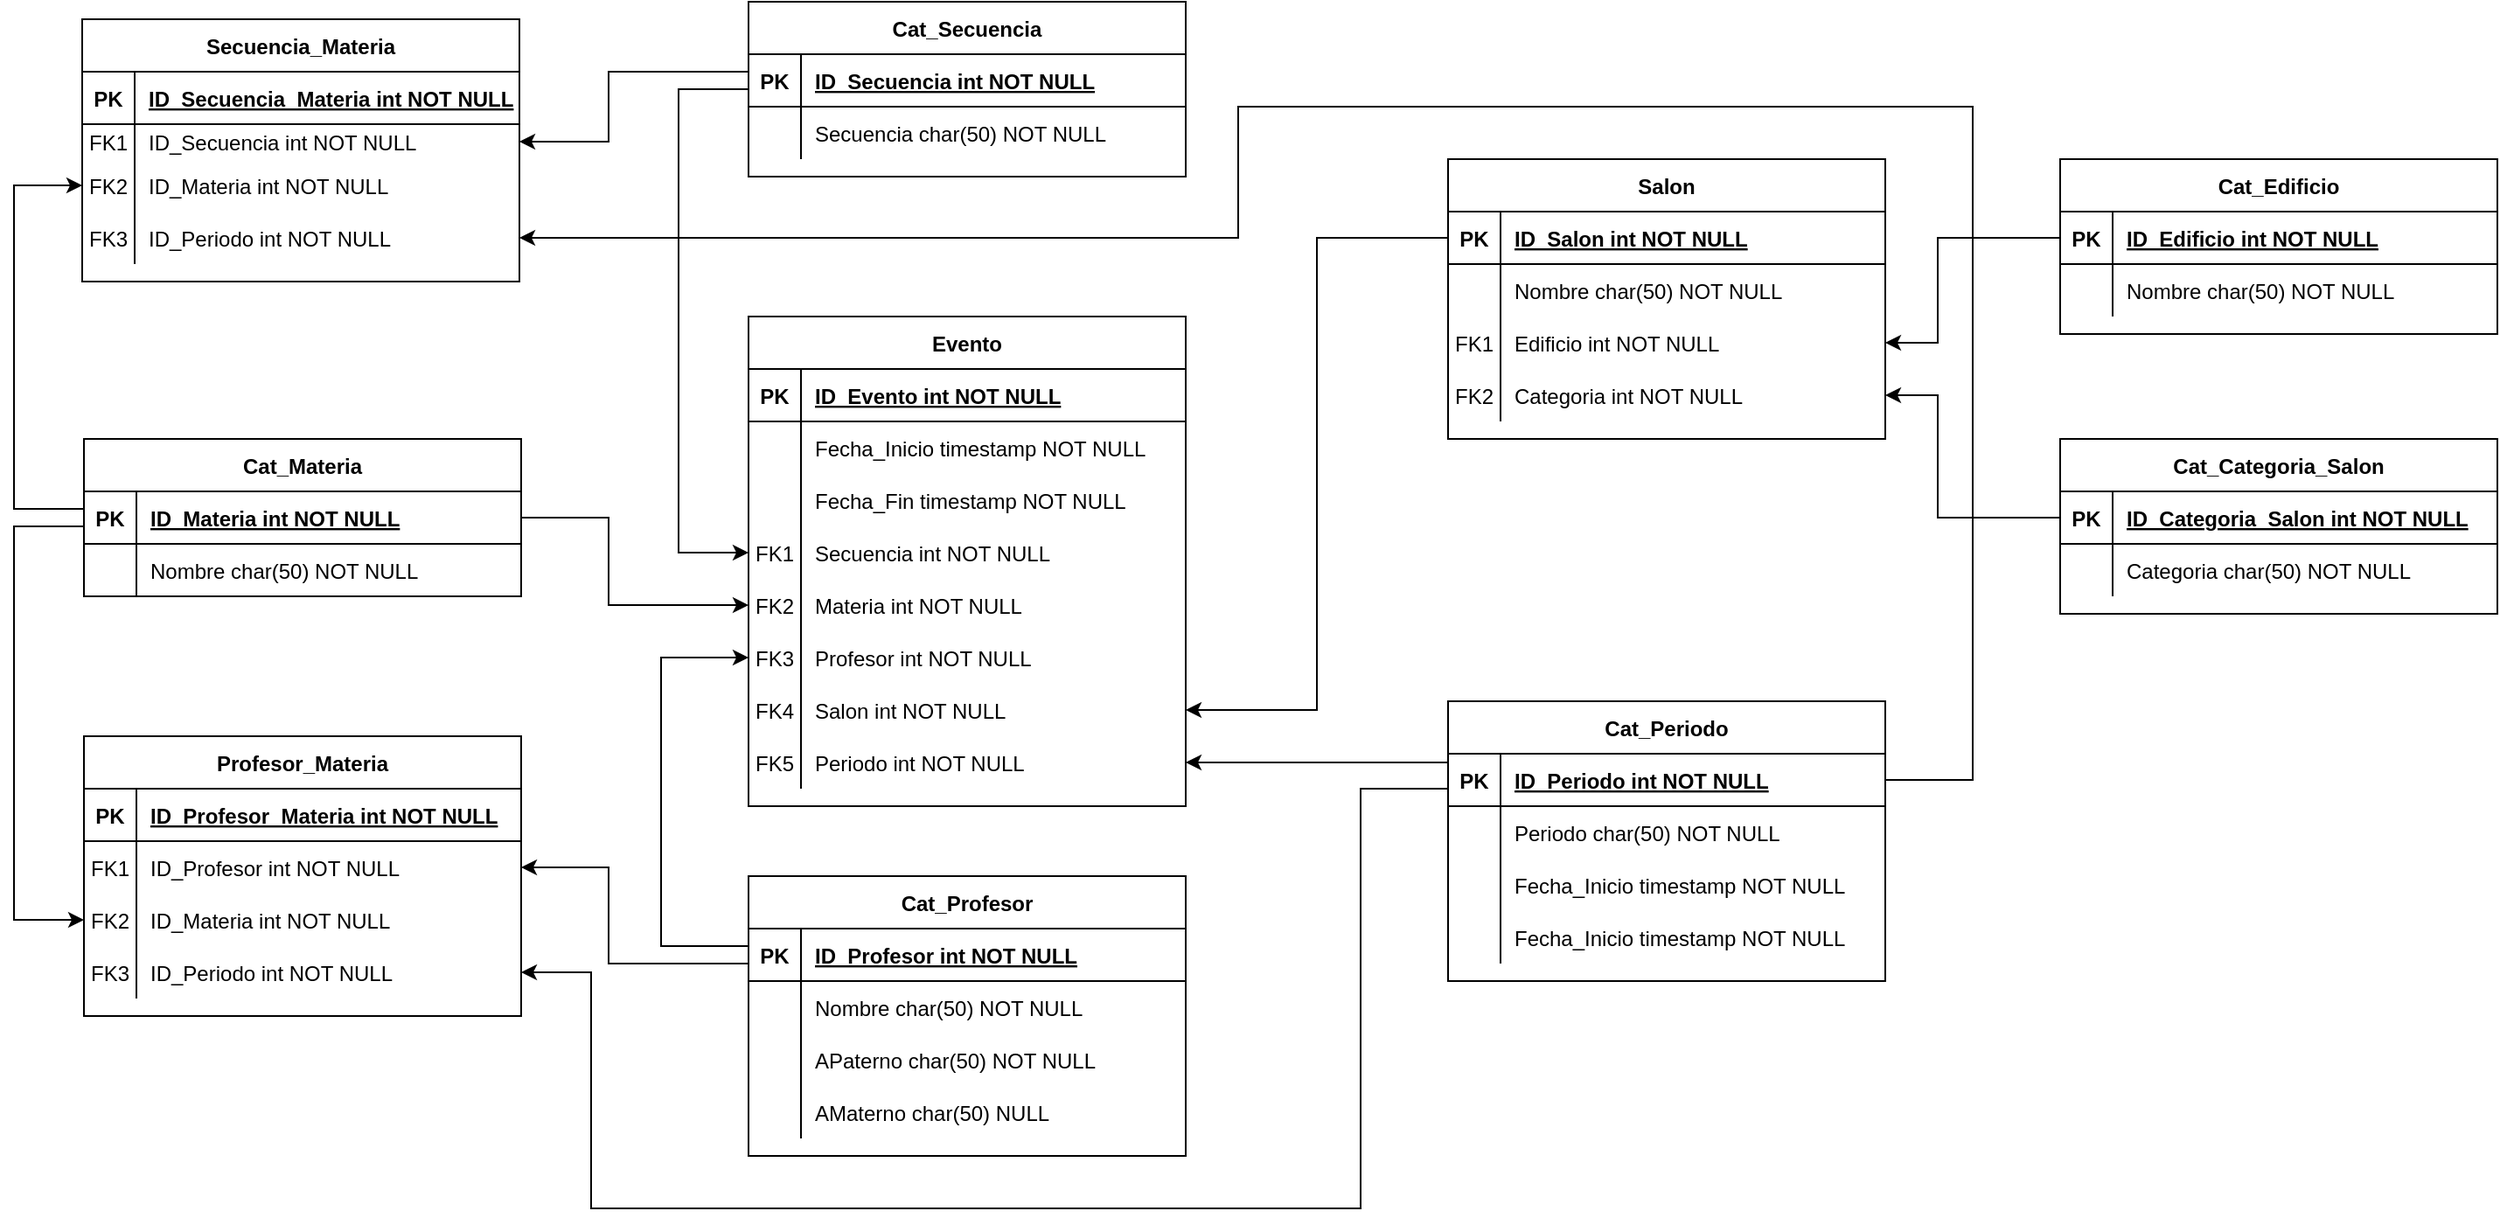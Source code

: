 <mxfile version="20.2.3" type="device"><diagram id="R2lEEEUBdFMjLlhIrx00" name="Page-1"><mxGraphModel dx="2082" dy="857" grid="1" gridSize="10" guides="1" tooltips="1" connect="1" arrows="1" fold="1" page="1" pageScale="1" pageWidth="850" pageHeight="1100" math="0" shadow="0" extFonts="Permanent Marker^https://fonts.googleapis.com/css?family=Permanent+Marker"><root><mxCell id="0"/><mxCell id="1" parent="0"/><mxCell id="C-vyLk0tnHw3VtMMgP7b-23" value="Cat_Materia" style="shape=table;startSize=30;container=1;collapsible=1;childLayout=tableLayout;fixedRows=1;rowLines=0;fontStyle=1;align=center;resizeLast=1;" parent="1" vertex="1"><mxGeometry x="70" y="400" width="250" height="90" as="geometry"/></mxCell><mxCell id="C-vyLk0tnHw3VtMMgP7b-24" value="" style="shape=partialRectangle;collapsible=0;dropTarget=0;pointerEvents=0;fillColor=none;points=[[0,0.5],[1,0.5]];portConstraint=eastwest;top=0;left=0;right=0;bottom=1;" parent="C-vyLk0tnHw3VtMMgP7b-23" vertex="1"><mxGeometry y="30" width="250" height="30" as="geometry"/></mxCell><mxCell id="C-vyLk0tnHw3VtMMgP7b-25" value="PK" style="shape=partialRectangle;overflow=hidden;connectable=0;fillColor=none;top=0;left=0;bottom=0;right=0;fontStyle=1;" parent="C-vyLk0tnHw3VtMMgP7b-24" vertex="1"><mxGeometry width="30" height="30" as="geometry"><mxRectangle width="30" height="30" as="alternateBounds"/></mxGeometry></mxCell><mxCell id="C-vyLk0tnHw3VtMMgP7b-26" value="ID_Materia int NOT NULL " style="shape=partialRectangle;overflow=hidden;connectable=0;fillColor=none;top=0;left=0;bottom=0;right=0;align=left;spacingLeft=6;fontStyle=5;" parent="C-vyLk0tnHw3VtMMgP7b-24" vertex="1"><mxGeometry x="30" width="220" height="30" as="geometry"><mxRectangle width="220" height="30" as="alternateBounds"/></mxGeometry></mxCell><mxCell id="C-vyLk0tnHw3VtMMgP7b-27" value="" style="shape=partialRectangle;collapsible=0;dropTarget=0;pointerEvents=0;fillColor=none;points=[[0,0.5],[1,0.5]];portConstraint=eastwest;top=0;left=0;right=0;bottom=0;" parent="C-vyLk0tnHw3VtMMgP7b-23" vertex="1"><mxGeometry y="60" width="250" height="30" as="geometry"/></mxCell><mxCell id="C-vyLk0tnHw3VtMMgP7b-28" value="" style="shape=partialRectangle;overflow=hidden;connectable=0;fillColor=none;top=0;left=0;bottom=0;right=0;" parent="C-vyLk0tnHw3VtMMgP7b-27" vertex="1"><mxGeometry width="30" height="30" as="geometry"><mxRectangle width="30" height="30" as="alternateBounds"/></mxGeometry></mxCell><mxCell id="C-vyLk0tnHw3VtMMgP7b-29" value="Nombre char(50) NOT NULL" style="shape=partialRectangle;overflow=hidden;connectable=0;fillColor=none;top=0;left=0;bottom=0;right=0;align=left;spacingLeft=6;" parent="C-vyLk0tnHw3VtMMgP7b-27" vertex="1"><mxGeometry x="30" width="220" height="30" as="geometry"><mxRectangle width="220" height="30" as="alternateBounds"/></mxGeometry></mxCell><mxCell id="MQY7D6xpa9ZI2lKrk97r-26" value="Salon" style="shape=table;startSize=30;container=1;collapsible=1;childLayout=tableLayout;fixedRows=1;rowLines=0;fontStyle=1;align=center;resizeLast=1;" parent="1" vertex="1"><mxGeometry x="850" y="240" width="250" height="160" as="geometry"/></mxCell><mxCell id="MQY7D6xpa9ZI2lKrk97r-27" value="" style="shape=partialRectangle;collapsible=0;dropTarget=0;pointerEvents=0;fillColor=none;points=[[0,0.5],[1,0.5]];portConstraint=eastwest;top=0;left=0;right=0;bottom=1;" parent="MQY7D6xpa9ZI2lKrk97r-26" vertex="1"><mxGeometry y="30" width="250" height="30" as="geometry"/></mxCell><mxCell id="MQY7D6xpa9ZI2lKrk97r-28" value="PK" style="shape=partialRectangle;overflow=hidden;connectable=0;fillColor=none;top=0;left=0;bottom=0;right=0;fontStyle=1;" parent="MQY7D6xpa9ZI2lKrk97r-27" vertex="1"><mxGeometry width="30" height="30" as="geometry"><mxRectangle width="30" height="30" as="alternateBounds"/></mxGeometry></mxCell><mxCell id="MQY7D6xpa9ZI2lKrk97r-29" value="ID_Salon int NOT NULL " style="shape=partialRectangle;overflow=hidden;connectable=0;fillColor=none;top=0;left=0;bottom=0;right=0;align=left;spacingLeft=6;fontStyle=5;" parent="MQY7D6xpa9ZI2lKrk97r-27" vertex="1"><mxGeometry x="30" width="220" height="30" as="geometry"><mxRectangle width="220" height="30" as="alternateBounds"/></mxGeometry></mxCell><mxCell id="MQY7D6xpa9ZI2lKrk97r-30" value="" style="shape=partialRectangle;collapsible=0;dropTarget=0;pointerEvents=0;fillColor=none;points=[[0,0.5],[1,0.5]];portConstraint=eastwest;top=0;left=0;right=0;bottom=0;" parent="MQY7D6xpa9ZI2lKrk97r-26" vertex="1"><mxGeometry y="60" width="250" height="30" as="geometry"/></mxCell><mxCell id="MQY7D6xpa9ZI2lKrk97r-31" value="" style="shape=partialRectangle;overflow=hidden;connectable=0;fillColor=none;top=0;left=0;bottom=0;right=0;" parent="MQY7D6xpa9ZI2lKrk97r-30" vertex="1"><mxGeometry width="30" height="30" as="geometry"><mxRectangle width="30" height="30" as="alternateBounds"/></mxGeometry></mxCell><mxCell id="MQY7D6xpa9ZI2lKrk97r-32" value="Nombre char(50) NOT NULL" style="shape=partialRectangle;overflow=hidden;connectable=0;fillColor=none;top=0;left=0;bottom=0;right=0;align=left;spacingLeft=6;" parent="MQY7D6xpa9ZI2lKrk97r-30" vertex="1"><mxGeometry x="30" width="220" height="30" as="geometry"><mxRectangle width="220" height="30" as="alternateBounds"/></mxGeometry></mxCell><mxCell id="MQY7D6xpa9ZI2lKrk97r-33" value="" style="shape=partialRectangle;collapsible=0;dropTarget=0;pointerEvents=0;fillColor=none;points=[[0,0.5],[1,0.5]];portConstraint=eastwest;top=0;left=0;right=0;bottom=0;" parent="MQY7D6xpa9ZI2lKrk97r-26" vertex="1"><mxGeometry y="90" width="250" height="30" as="geometry"/></mxCell><mxCell id="MQY7D6xpa9ZI2lKrk97r-34" value="FK1" style="shape=partialRectangle;overflow=hidden;connectable=0;fillColor=none;top=0;left=0;bottom=0;right=0;" parent="MQY7D6xpa9ZI2lKrk97r-33" vertex="1"><mxGeometry width="30" height="30" as="geometry"><mxRectangle width="30" height="30" as="alternateBounds"/></mxGeometry></mxCell><mxCell id="MQY7D6xpa9ZI2lKrk97r-35" value="Edificio int NOT NULL" style="shape=partialRectangle;overflow=hidden;connectable=0;fillColor=none;top=0;left=0;bottom=0;right=0;align=left;spacingLeft=6;" parent="MQY7D6xpa9ZI2lKrk97r-33" vertex="1"><mxGeometry x="30" width="220" height="30" as="geometry"><mxRectangle width="220" height="30" as="alternateBounds"/></mxGeometry></mxCell><mxCell id="MQY7D6xpa9ZI2lKrk97r-36" value="" style="shape=partialRectangle;collapsible=0;dropTarget=0;pointerEvents=0;fillColor=none;points=[[0,0.5],[1,0.5]];portConstraint=eastwest;top=0;left=0;right=0;bottom=0;" parent="MQY7D6xpa9ZI2lKrk97r-26" vertex="1"><mxGeometry y="120" width="250" height="30" as="geometry"/></mxCell><mxCell id="MQY7D6xpa9ZI2lKrk97r-37" value="FK2" style="shape=partialRectangle;overflow=hidden;connectable=0;fillColor=none;top=0;left=0;bottom=0;right=0;" parent="MQY7D6xpa9ZI2lKrk97r-36" vertex="1"><mxGeometry width="30" height="30" as="geometry"><mxRectangle width="30" height="30" as="alternateBounds"/></mxGeometry></mxCell><mxCell id="MQY7D6xpa9ZI2lKrk97r-38" value="Categoria int NOT NULL" style="shape=partialRectangle;overflow=hidden;connectable=0;fillColor=none;top=0;left=0;bottom=0;right=0;align=left;spacingLeft=6;" parent="MQY7D6xpa9ZI2lKrk97r-36" vertex="1"><mxGeometry x="30" width="220" height="30" as="geometry"><mxRectangle width="220" height="30" as="alternateBounds"/></mxGeometry></mxCell><mxCell id="MQY7D6xpa9ZI2lKrk97r-40" value="Cat_Secuencia" style="shape=table;startSize=30;container=1;collapsible=1;childLayout=tableLayout;fixedRows=1;rowLines=0;fontStyle=1;align=center;resizeLast=1;" parent="1" vertex="1"><mxGeometry x="450" y="150" width="250" height="100" as="geometry"/></mxCell><mxCell id="MQY7D6xpa9ZI2lKrk97r-41" value="" style="shape=partialRectangle;collapsible=0;dropTarget=0;pointerEvents=0;fillColor=none;points=[[0,0.5],[1,0.5]];portConstraint=eastwest;top=0;left=0;right=0;bottom=1;" parent="MQY7D6xpa9ZI2lKrk97r-40" vertex="1"><mxGeometry y="30" width="250" height="30" as="geometry"/></mxCell><mxCell id="MQY7D6xpa9ZI2lKrk97r-42" value="PK" style="shape=partialRectangle;overflow=hidden;connectable=0;fillColor=none;top=0;left=0;bottom=0;right=0;fontStyle=1;" parent="MQY7D6xpa9ZI2lKrk97r-41" vertex="1"><mxGeometry width="30" height="30" as="geometry"><mxRectangle width="30" height="30" as="alternateBounds"/></mxGeometry></mxCell><mxCell id="MQY7D6xpa9ZI2lKrk97r-43" value="ID_Secuencia int NOT NULL " style="shape=partialRectangle;overflow=hidden;connectable=0;fillColor=none;top=0;left=0;bottom=0;right=0;align=left;spacingLeft=6;fontStyle=5;" parent="MQY7D6xpa9ZI2lKrk97r-41" vertex="1"><mxGeometry x="30" width="220" height="30" as="geometry"><mxRectangle width="220" height="30" as="alternateBounds"/></mxGeometry></mxCell><mxCell id="MQY7D6xpa9ZI2lKrk97r-44" value="" style="shape=partialRectangle;collapsible=0;dropTarget=0;pointerEvents=0;fillColor=none;points=[[0,0.5],[1,0.5]];portConstraint=eastwest;top=0;left=0;right=0;bottom=0;" parent="MQY7D6xpa9ZI2lKrk97r-40" vertex="1"><mxGeometry y="60" width="250" height="30" as="geometry"/></mxCell><mxCell id="MQY7D6xpa9ZI2lKrk97r-45" value="" style="shape=partialRectangle;overflow=hidden;connectable=0;fillColor=none;top=0;left=0;bottom=0;right=0;" parent="MQY7D6xpa9ZI2lKrk97r-44" vertex="1"><mxGeometry width="30" height="30" as="geometry"><mxRectangle width="30" height="30" as="alternateBounds"/></mxGeometry></mxCell><mxCell id="MQY7D6xpa9ZI2lKrk97r-46" value="Secuencia char(50) NOT NULL" style="shape=partialRectangle;overflow=hidden;connectable=0;fillColor=none;top=0;left=0;bottom=0;right=0;align=left;spacingLeft=6;" parent="MQY7D6xpa9ZI2lKrk97r-44" vertex="1"><mxGeometry x="30" width="220" height="30" as="geometry"><mxRectangle width="220" height="30" as="alternateBounds"/></mxGeometry></mxCell><mxCell id="MQY7D6xpa9ZI2lKrk97r-53" value="Cat_Periodo" style="shape=table;startSize=30;container=1;collapsible=1;childLayout=tableLayout;fixedRows=1;rowLines=0;fontStyle=1;align=center;resizeLast=1;" parent="1" vertex="1"><mxGeometry x="850" y="550" width="250" height="160" as="geometry"/></mxCell><mxCell id="MQY7D6xpa9ZI2lKrk97r-54" value="" style="shape=partialRectangle;collapsible=0;dropTarget=0;pointerEvents=0;fillColor=none;points=[[0,0.5],[1,0.5]];portConstraint=eastwest;top=0;left=0;right=0;bottom=1;" parent="MQY7D6xpa9ZI2lKrk97r-53" vertex="1"><mxGeometry y="30" width="250" height="30" as="geometry"/></mxCell><mxCell id="MQY7D6xpa9ZI2lKrk97r-55" value="PK" style="shape=partialRectangle;overflow=hidden;connectable=0;fillColor=none;top=0;left=0;bottom=0;right=0;fontStyle=1;" parent="MQY7D6xpa9ZI2lKrk97r-54" vertex="1"><mxGeometry width="30" height="30" as="geometry"><mxRectangle width="30" height="30" as="alternateBounds"/></mxGeometry></mxCell><mxCell id="MQY7D6xpa9ZI2lKrk97r-56" value="ID_Periodo int NOT NULL " style="shape=partialRectangle;overflow=hidden;connectable=0;fillColor=none;top=0;left=0;bottom=0;right=0;align=left;spacingLeft=6;fontStyle=5;" parent="MQY7D6xpa9ZI2lKrk97r-54" vertex="1"><mxGeometry x="30" width="220" height="30" as="geometry"><mxRectangle width="220" height="30" as="alternateBounds"/></mxGeometry></mxCell><mxCell id="MQY7D6xpa9ZI2lKrk97r-57" value="" style="shape=partialRectangle;collapsible=0;dropTarget=0;pointerEvents=0;fillColor=none;points=[[0,0.5],[1,0.5]];portConstraint=eastwest;top=0;left=0;right=0;bottom=0;" parent="MQY7D6xpa9ZI2lKrk97r-53" vertex="1"><mxGeometry y="60" width="250" height="30" as="geometry"/></mxCell><mxCell id="MQY7D6xpa9ZI2lKrk97r-58" value="" style="shape=partialRectangle;overflow=hidden;connectable=0;fillColor=none;top=0;left=0;bottom=0;right=0;" parent="MQY7D6xpa9ZI2lKrk97r-57" vertex="1"><mxGeometry width="30" height="30" as="geometry"><mxRectangle width="30" height="30" as="alternateBounds"/></mxGeometry></mxCell><mxCell id="MQY7D6xpa9ZI2lKrk97r-59" value="Periodo char(50) NOT NULL" style="shape=partialRectangle;overflow=hidden;connectable=0;fillColor=none;top=0;left=0;bottom=0;right=0;align=left;spacingLeft=6;" parent="MQY7D6xpa9ZI2lKrk97r-57" vertex="1"><mxGeometry x="30" width="220" height="30" as="geometry"><mxRectangle width="220" height="30" as="alternateBounds"/></mxGeometry></mxCell><mxCell id="PIEVL979-eXR6ZjmGfqf-110" value="" style="shape=partialRectangle;collapsible=0;dropTarget=0;pointerEvents=0;fillColor=none;points=[[0,0.5],[1,0.5]];portConstraint=eastwest;top=0;left=0;right=0;bottom=0;" parent="MQY7D6xpa9ZI2lKrk97r-53" vertex="1"><mxGeometry y="90" width="250" height="30" as="geometry"/></mxCell><mxCell id="PIEVL979-eXR6ZjmGfqf-111" value="" style="shape=partialRectangle;overflow=hidden;connectable=0;fillColor=none;top=0;left=0;bottom=0;right=0;" parent="PIEVL979-eXR6ZjmGfqf-110" vertex="1"><mxGeometry width="30" height="30" as="geometry"><mxRectangle width="30" height="30" as="alternateBounds"/></mxGeometry></mxCell><mxCell id="PIEVL979-eXR6ZjmGfqf-112" value="Fecha_Inicio timestamp NOT NULL" style="shape=partialRectangle;overflow=hidden;connectable=0;fillColor=none;top=0;left=0;bottom=0;right=0;align=left;spacingLeft=6;" parent="PIEVL979-eXR6ZjmGfqf-110" vertex="1"><mxGeometry x="30" width="220" height="30" as="geometry"><mxRectangle width="220" height="30" as="alternateBounds"/></mxGeometry></mxCell><mxCell id="PIEVL979-eXR6ZjmGfqf-113" value="" style="shape=partialRectangle;collapsible=0;dropTarget=0;pointerEvents=0;fillColor=none;points=[[0,0.5],[1,0.5]];portConstraint=eastwest;top=0;left=0;right=0;bottom=0;" parent="MQY7D6xpa9ZI2lKrk97r-53" vertex="1"><mxGeometry y="120" width="250" height="30" as="geometry"/></mxCell><mxCell id="PIEVL979-eXR6ZjmGfqf-114" value="" style="shape=partialRectangle;overflow=hidden;connectable=0;fillColor=none;top=0;left=0;bottom=0;right=0;" parent="PIEVL979-eXR6ZjmGfqf-113" vertex="1"><mxGeometry width="30" height="30" as="geometry"><mxRectangle width="30" height="30" as="alternateBounds"/></mxGeometry></mxCell><mxCell id="PIEVL979-eXR6ZjmGfqf-115" value="Fecha_Inicio timestamp NOT NULL" style="shape=partialRectangle;overflow=hidden;connectable=0;fillColor=none;top=0;left=0;bottom=0;right=0;align=left;spacingLeft=6;" parent="PIEVL979-eXR6ZjmGfqf-113" vertex="1"><mxGeometry x="30" width="220" height="30" as="geometry"><mxRectangle width="220" height="30" as="alternateBounds"/></mxGeometry></mxCell><mxCell id="MQY7D6xpa9ZI2lKrk97r-67" value="Cat_Edificio" style="shape=table;startSize=30;container=1;collapsible=1;childLayout=tableLayout;fixedRows=1;rowLines=0;fontStyle=1;align=center;resizeLast=1;" parent="1" vertex="1"><mxGeometry x="1200" y="240" width="250" height="100" as="geometry"/></mxCell><mxCell id="MQY7D6xpa9ZI2lKrk97r-68" value="" style="shape=partialRectangle;collapsible=0;dropTarget=0;pointerEvents=0;fillColor=none;points=[[0,0.5],[1,0.5]];portConstraint=eastwest;top=0;left=0;right=0;bottom=1;" parent="MQY7D6xpa9ZI2lKrk97r-67" vertex="1"><mxGeometry y="30" width="250" height="30" as="geometry"/></mxCell><mxCell id="MQY7D6xpa9ZI2lKrk97r-69" value="PK" style="shape=partialRectangle;overflow=hidden;connectable=0;fillColor=none;top=0;left=0;bottom=0;right=0;fontStyle=1;" parent="MQY7D6xpa9ZI2lKrk97r-68" vertex="1"><mxGeometry width="30" height="30" as="geometry"><mxRectangle width="30" height="30" as="alternateBounds"/></mxGeometry></mxCell><mxCell id="MQY7D6xpa9ZI2lKrk97r-70" value="ID_Edificio int NOT NULL " style="shape=partialRectangle;overflow=hidden;connectable=0;fillColor=none;top=0;left=0;bottom=0;right=0;align=left;spacingLeft=6;fontStyle=5;" parent="MQY7D6xpa9ZI2lKrk97r-68" vertex="1"><mxGeometry x="30" width="220" height="30" as="geometry"><mxRectangle width="220" height="30" as="alternateBounds"/></mxGeometry></mxCell><mxCell id="MQY7D6xpa9ZI2lKrk97r-71" value="" style="shape=partialRectangle;collapsible=0;dropTarget=0;pointerEvents=0;fillColor=none;points=[[0,0.5],[1,0.5]];portConstraint=eastwest;top=0;left=0;right=0;bottom=0;" parent="MQY7D6xpa9ZI2lKrk97r-67" vertex="1"><mxGeometry y="60" width="250" height="30" as="geometry"/></mxCell><mxCell id="MQY7D6xpa9ZI2lKrk97r-72" value="" style="shape=partialRectangle;overflow=hidden;connectable=0;fillColor=none;top=0;left=0;bottom=0;right=0;" parent="MQY7D6xpa9ZI2lKrk97r-71" vertex="1"><mxGeometry width="30" height="30" as="geometry"><mxRectangle width="30" height="30" as="alternateBounds"/></mxGeometry></mxCell><mxCell id="MQY7D6xpa9ZI2lKrk97r-73" value="Nombre char(50) NOT NULL" style="shape=partialRectangle;overflow=hidden;connectable=0;fillColor=none;top=0;left=0;bottom=0;right=0;align=left;spacingLeft=6;" parent="MQY7D6xpa9ZI2lKrk97r-71" vertex="1"><mxGeometry x="30" width="220" height="30" as="geometry"><mxRectangle width="220" height="30" as="alternateBounds"/></mxGeometry></mxCell><mxCell id="MQY7D6xpa9ZI2lKrk97r-74" value="Cat_Categoria_Salon" style="shape=table;startSize=30;container=1;collapsible=1;childLayout=tableLayout;fixedRows=1;rowLines=0;fontStyle=1;align=center;resizeLast=1;" parent="1" vertex="1"><mxGeometry x="1200" y="400" width="250" height="100" as="geometry"/></mxCell><mxCell id="MQY7D6xpa9ZI2lKrk97r-75" value="" style="shape=partialRectangle;collapsible=0;dropTarget=0;pointerEvents=0;fillColor=none;points=[[0,0.5],[1,0.5]];portConstraint=eastwest;top=0;left=0;right=0;bottom=1;" parent="MQY7D6xpa9ZI2lKrk97r-74" vertex="1"><mxGeometry y="30" width="250" height="30" as="geometry"/></mxCell><mxCell id="MQY7D6xpa9ZI2lKrk97r-76" value="PK" style="shape=partialRectangle;overflow=hidden;connectable=0;fillColor=none;top=0;left=0;bottom=0;right=0;fontStyle=1;" parent="MQY7D6xpa9ZI2lKrk97r-75" vertex="1"><mxGeometry width="30" height="30" as="geometry"><mxRectangle width="30" height="30" as="alternateBounds"/></mxGeometry></mxCell><mxCell id="MQY7D6xpa9ZI2lKrk97r-77" value="ID_Categoria_Salon int NOT NULL " style="shape=partialRectangle;overflow=hidden;connectable=0;fillColor=none;top=0;left=0;bottom=0;right=0;align=left;spacingLeft=6;fontStyle=5;" parent="MQY7D6xpa9ZI2lKrk97r-75" vertex="1"><mxGeometry x="30" width="220" height="30" as="geometry"><mxRectangle width="220" height="30" as="alternateBounds"/></mxGeometry></mxCell><mxCell id="MQY7D6xpa9ZI2lKrk97r-78" value="" style="shape=partialRectangle;collapsible=0;dropTarget=0;pointerEvents=0;fillColor=none;points=[[0,0.5],[1,0.5]];portConstraint=eastwest;top=0;left=0;right=0;bottom=0;" parent="MQY7D6xpa9ZI2lKrk97r-74" vertex="1"><mxGeometry y="60" width="250" height="30" as="geometry"/></mxCell><mxCell id="MQY7D6xpa9ZI2lKrk97r-79" value="" style="shape=partialRectangle;overflow=hidden;connectable=0;fillColor=none;top=0;left=0;bottom=0;right=0;" parent="MQY7D6xpa9ZI2lKrk97r-78" vertex="1"><mxGeometry width="30" height="30" as="geometry"><mxRectangle width="30" height="30" as="alternateBounds"/></mxGeometry></mxCell><mxCell id="MQY7D6xpa9ZI2lKrk97r-80" value="Categoria char(50) NOT NULL" style="shape=partialRectangle;overflow=hidden;connectable=0;fillColor=none;top=0;left=0;bottom=0;right=0;align=left;spacingLeft=6;" parent="MQY7D6xpa9ZI2lKrk97r-78" vertex="1"><mxGeometry x="30" width="220" height="30" as="geometry"><mxRectangle width="220" height="30" as="alternateBounds"/></mxGeometry></mxCell><mxCell id="PIEVL979-eXR6ZjmGfqf-1" value="Evento" style="shape=table;startSize=30;container=1;collapsible=1;childLayout=tableLayout;fixedRows=1;rowLines=0;fontStyle=1;align=center;resizeLast=1;" parent="1" vertex="1"><mxGeometry x="450" y="330" width="250" height="280" as="geometry"/></mxCell><mxCell id="PIEVL979-eXR6ZjmGfqf-2" value="" style="shape=partialRectangle;collapsible=0;dropTarget=0;pointerEvents=0;fillColor=none;points=[[0,0.5],[1,0.5]];portConstraint=eastwest;top=0;left=0;right=0;bottom=1;" parent="PIEVL979-eXR6ZjmGfqf-1" vertex="1"><mxGeometry y="30" width="250" height="30" as="geometry"/></mxCell><mxCell id="PIEVL979-eXR6ZjmGfqf-3" value="PK" style="shape=partialRectangle;overflow=hidden;connectable=0;fillColor=none;top=0;left=0;bottom=0;right=0;fontStyle=1;" parent="PIEVL979-eXR6ZjmGfqf-2" vertex="1"><mxGeometry width="30" height="30" as="geometry"><mxRectangle width="30" height="30" as="alternateBounds"/></mxGeometry></mxCell><mxCell id="PIEVL979-eXR6ZjmGfqf-4" value="ID_Evento int NOT NULL " style="shape=partialRectangle;overflow=hidden;connectable=0;fillColor=none;top=0;left=0;bottom=0;right=0;align=left;spacingLeft=6;fontStyle=5;" parent="PIEVL979-eXR6ZjmGfqf-2" vertex="1"><mxGeometry x="30" width="220" height="30" as="geometry"><mxRectangle width="220" height="30" as="alternateBounds"/></mxGeometry></mxCell><mxCell id="PIEVL979-eXR6ZjmGfqf-8" value="" style="shape=partialRectangle;collapsible=0;dropTarget=0;pointerEvents=0;fillColor=none;points=[[0,0.5],[1,0.5]];portConstraint=eastwest;top=0;left=0;right=0;bottom=0;" parent="PIEVL979-eXR6ZjmGfqf-1" vertex="1"><mxGeometry y="60" width="250" height="30" as="geometry"/></mxCell><mxCell id="PIEVL979-eXR6ZjmGfqf-9" value="" style="shape=partialRectangle;overflow=hidden;connectable=0;fillColor=none;top=0;left=0;bottom=0;right=0;" parent="PIEVL979-eXR6ZjmGfqf-8" vertex="1"><mxGeometry width="30" height="30" as="geometry"><mxRectangle width="30" height="30" as="alternateBounds"/></mxGeometry></mxCell><mxCell id="PIEVL979-eXR6ZjmGfqf-10" value="Fecha_Inicio timestamp NOT NULL " style="shape=partialRectangle;overflow=hidden;connectable=0;fillColor=none;top=0;left=0;bottom=0;right=0;align=left;spacingLeft=6;" parent="PIEVL979-eXR6ZjmGfqf-8" vertex="1"><mxGeometry x="30" width="220" height="30" as="geometry"><mxRectangle width="220" height="30" as="alternateBounds"/></mxGeometry></mxCell><mxCell id="PIEVL979-eXR6ZjmGfqf-11" value="" style="shape=partialRectangle;collapsible=0;dropTarget=0;pointerEvents=0;fillColor=none;points=[[0,0.5],[1,0.5]];portConstraint=eastwest;top=0;left=0;right=0;bottom=0;" parent="PIEVL979-eXR6ZjmGfqf-1" vertex="1"><mxGeometry y="90" width="250" height="30" as="geometry"/></mxCell><mxCell id="PIEVL979-eXR6ZjmGfqf-12" value="" style="shape=partialRectangle;overflow=hidden;connectable=0;fillColor=none;top=0;left=0;bottom=0;right=0;" parent="PIEVL979-eXR6ZjmGfqf-11" vertex="1"><mxGeometry width="30" height="30" as="geometry"><mxRectangle width="30" height="30" as="alternateBounds"/></mxGeometry></mxCell><mxCell id="PIEVL979-eXR6ZjmGfqf-13" value="Fecha_Fin timestamp NOT NULL" style="shape=partialRectangle;overflow=hidden;connectable=0;fillColor=none;top=0;left=0;bottom=0;right=0;align=left;spacingLeft=6;" parent="PIEVL979-eXR6ZjmGfqf-11" vertex="1"><mxGeometry x="30" width="220" height="30" as="geometry"><mxRectangle width="220" height="30" as="alternateBounds"/></mxGeometry></mxCell><mxCell id="PIEVL979-eXR6ZjmGfqf-14" value="" style="shape=partialRectangle;collapsible=0;dropTarget=0;pointerEvents=0;fillColor=none;points=[[0,0.5],[1,0.5]];portConstraint=eastwest;top=0;left=0;right=0;bottom=0;" parent="PIEVL979-eXR6ZjmGfqf-1" vertex="1"><mxGeometry y="120" width="250" height="30" as="geometry"/></mxCell><mxCell id="PIEVL979-eXR6ZjmGfqf-15" value="FK1" style="shape=partialRectangle;overflow=hidden;connectable=0;fillColor=none;top=0;left=0;bottom=0;right=0;" parent="PIEVL979-eXR6ZjmGfqf-14" vertex="1"><mxGeometry width="30" height="30" as="geometry"><mxRectangle width="30" height="30" as="alternateBounds"/></mxGeometry></mxCell><mxCell id="PIEVL979-eXR6ZjmGfqf-16" value="Secuencia int NOT NULL" style="shape=partialRectangle;overflow=hidden;connectable=0;fillColor=none;top=0;left=0;bottom=0;right=0;align=left;spacingLeft=6;" parent="PIEVL979-eXR6ZjmGfqf-14" vertex="1"><mxGeometry x="30" width="220" height="30" as="geometry"><mxRectangle width="220" height="30" as="alternateBounds"/></mxGeometry></mxCell><mxCell id="PIEVL979-eXR6ZjmGfqf-93" value="" style="shape=partialRectangle;collapsible=0;dropTarget=0;pointerEvents=0;fillColor=none;points=[[0,0.5],[1,0.5]];portConstraint=eastwest;top=0;left=0;right=0;bottom=0;" parent="PIEVL979-eXR6ZjmGfqf-1" vertex="1"><mxGeometry y="150" width="250" height="30" as="geometry"/></mxCell><mxCell id="PIEVL979-eXR6ZjmGfqf-94" value="FK2" style="shape=partialRectangle;overflow=hidden;connectable=0;fillColor=none;top=0;left=0;bottom=0;right=0;" parent="PIEVL979-eXR6ZjmGfqf-93" vertex="1"><mxGeometry width="30" height="30" as="geometry"><mxRectangle width="30" height="30" as="alternateBounds"/></mxGeometry></mxCell><mxCell id="PIEVL979-eXR6ZjmGfqf-95" value="Materia int NOT NULL" style="shape=partialRectangle;overflow=hidden;connectable=0;fillColor=none;top=0;left=0;bottom=0;right=0;align=left;spacingLeft=6;" parent="PIEVL979-eXR6ZjmGfqf-93" vertex="1"><mxGeometry x="30" width="220" height="30" as="geometry"><mxRectangle width="220" height="30" as="alternateBounds"/></mxGeometry></mxCell><mxCell id="PIEVL979-eXR6ZjmGfqf-96" value="" style="shape=partialRectangle;collapsible=0;dropTarget=0;pointerEvents=0;fillColor=none;points=[[0,0.5],[1,0.5]];portConstraint=eastwest;top=0;left=0;right=0;bottom=0;" parent="PIEVL979-eXR6ZjmGfqf-1" vertex="1"><mxGeometry y="180" width="250" height="30" as="geometry"/></mxCell><mxCell id="PIEVL979-eXR6ZjmGfqf-97" value="FK3" style="shape=partialRectangle;overflow=hidden;connectable=0;fillColor=none;top=0;left=0;bottom=0;right=0;" parent="PIEVL979-eXR6ZjmGfqf-96" vertex="1"><mxGeometry width="30" height="30" as="geometry"><mxRectangle width="30" height="30" as="alternateBounds"/></mxGeometry></mxCell><mxCell id="PIEVL979-eXR6ZjmGfqf-98" value="Profesor int NOT NULL" style="shape=partialRectangle;overflow=hidden;connectable=0;fillColor=none;top=0;left=0;bottom=0;right=0;align=left;spacingLeft=6;" parent="PIEVL979-eXR6ZjmGfqf-96" vertex="1"><mxGeometry x="30" width="220" height="30" as="geometry"><mxRectangle width="220" height="30" as="alternateBounds"/></mxGeometry></mxCell><mxCell id="PIEVL979-eXR6ZjmGfqf-99" value="" style="shape=partialRectangle;collapsible=0;dropTarget=0;pointerEvents=0;fillColor=none;points=[[0,0.5],[1,0.5]];portConstraint=eastwest;top=0;left=0;right=0;bottom=0;" parent="PIEVL979-eXR6ZjmGfqf-1" vertex="1"><mxGeometry y="210" width="250" height="30" as="geometry"/></mxCell><mxCell id="PIEVL979-eXR6ZjmGfqf-100" value="FK4" style="shape=partialRectangle;overflow=hidden;connectable=0;fillColor=none;top=0;left=0;bottom=0;right=0;" parent="PIEVL979-eXR6ZjmGfqf-99" vertex="1"><mxGeometry width="30" height="30" as="geometry"><mxRectangle width="30" height="30" as="alternateBounds"/></mxGeometry></mxCell><mxCell id="PIEVL979-eXR6ZjmGfqf-101" value="Salon int NOT NULL" style="shape=partialRectangle;overflow=hidden;connectable=0;fillColor=none;top=0;left=0;bottom=0;right=0;align=left;spacingLeft=6;" parent="PIEVL979-eXR6ZjmGfqf-99" vertex="1"><mxGeometry x="30" width="220" height="30" as="geometry"><mxRectangle width="220" height="30" as="alternateBounds"/></mxGeometry></mxCell><mxCell id="PIEVL979-eXR6ZjmGfqf-102" value="" style="shape=partialRectangle;collapsible=0;dropTarget=0;pointerEvents=0;fillColor=none;points=[[0,0.5],[1,0.5]];portConstraint=eastwest;top=0;left=0;right=0;bottom=0;" parent="PIEVL979-eXR6ZjmGfqf-1" vertex="1"><mxGeometry y="240" width="250" height="30" as="geometry"/></mxCell><mxCell id="PIEVL979-eXR6ZjmGfqf-103" value="FK5" style="shape=partialRectangle;overflow=hidden;connectable=0;fillColor=none;top=0;left=0;bottom=0;right=0;" parent="PIEVL979-eXR6ZjmGfqf-102" vertex="1"><mxGeometry width="30" height="30" as="geometry"><mxRectangle width="30" height="30" as="alternateBounds"/></mxGeometry></mxCell><mxCell id="PIEVL979-eXR6ZjmGfqf-104" value="Periodo int NOT NULL" style="shape=partialRectangle;overflow=hidden;connectable=0;fillColor=none;top=0;left=0;bottom=0;right=0;align=left;spacingLeft=6;" parent="PIEVL979-eXR6ZjmGfqf-102" vertex="1"><mxGeometry x="30" width="220" height="30" as="geometry"><mxRectangle width="220" height="30" as="alternateBounds"/></mxGeometry></mxCell><mxCell id="PIEVL979-eXR6ZjmGfqf-29" value="Secuencia_Materia" style="shape=table;startSize=30;container=1;collapsible=1;childLayout=tableLayout;fixedRows=1;rowLines=0;fontStyle=1;align=center;resizeLast=1;" parent="1" vertex="1"><mxGeometry x="69" y="160" width="250" height="150" as="geometry"/></mxCell><mxCell id="PIEVL979-eXR6ZjmGfqf-30" value="" style="shape=partialRectangle;collapsible=0;dropTarget=0;pointerEvents=0;fillColor=none;points=[[0,0.5],[1,0.5]];portConstraint=eastwest;top=0;left=0;right=0;bottom=1;" parent="PIEVL979-eXR6ZjmGfqf-29" vertex="1"><mxGeometry y="30" width="250" height="30" as="geometry"/></mxCell><mxCell id="PIEVL979-eXR6ZjmGfqf-31" value="PK" style="shape=partialRectangle;overflow=hidden;connectable=0;fillColor=none;top=0;left=0;bottom=0;right=0;fontStyle=1;" parent="PIEVL979-eXR6ZjmGfqf-30" vertex="1"><mxGeometry width="30" height="30" as="geometry"><mxRectangle width="30" height="30" as="alternateBounds"/></mxGeometry></mxCell><mxCell id="PIEVL979-eXR6ZjmGfqf-32" value="ID_Secuencia_Materia int NOT NULL " style="shape=partialRectangle;overflow=hidden;connectable=0;fillColor=none;top=0;left=0;bottom=0;right=0;align=left;spacingLeft=6;fontStyle=5;" parent="PIEVL979-eXR6ZjmGfqf-30" vertex="1"><mxGeometry x="30" width="220" height="30" as="geometry"><mxRectangle width="220" height="30" as="alternateBounds"/></mxGeometry></mxCell><mxCell id="PIEVL979-eXR6ZjmGfqf-33" value="" style="shape=partialRectangle;collapsible=0;dropTarget=0;pointerEvents=0;fillColor=none;points=[[0,0.5],[1,0.5]];portConstraint=eastwest;top=0;left=0;right=0;bottom=0;" parent="PIEVL979-eXR6ZjmGfqf-29" vertex="1"><mxGeometry y="60" width="250" height="20" as="geometry"/></mxCell><mxCell id="PIEVL979-eXR6ZjmGfqf-34" value="FK1" style="shape=partialRectangle;overflow=hidden;connectable=0;fillColor=none;top=0;left=0;bottom=0;right=0;" parent="PIEVL979-eXR6ZjmGfqf-33" vertex="1"><mxGeometry width="30" height="20" as="geometry"><mxRectangle width="30" height="20" as="alternateBounds"/></mxGeometry></mxCell><mxCell id="PIEVL979-eXR6ZjmGfqf-35" value="ID_Secuencia int NOT NULL" style="shape=partialRectangle;overflow=hidden;connectable=0;fillColor=none;top=0;left=0;bottom=0;right=0;align=left;spacingLeft=6;" parent="PIEVL979-eXR6ZjmGfqf-33" vertex="1"><mxGeometry x="30" width="220" height="20" as="geometry"><mxRectangle width="220" height="20" as="alternateBounds"/></mxGeometry></mxCell><mxCell id="PIEVL979-eXR6ZjmGfqf-36" value="" style="shape=partialRectangle;collapsible=0;dropTarget=0;pointerEvents=0;fillColor=none;points=[[0,0.5],[1,0.5]];portConstraint=eastwest;top=0;left=0;right=0;bottom=0;" parent="PIEVL979-eXR6ZjmGfqf-29" vertex="1"><mxGeometry y="80" width="250" height="30" as="geometry"/></mxCell><mxCell id="PIEVL979-eXR6ZjmGfqf-37" value="FK2" style="shape=partialRectangle;overflow=hidden;connectable=0;fillColor=none;top=0;left=0;bottom=0;right=0;" parent="PIEVL979-eXR6ZjmGfqf-36" vertex="1"><mxGeometry width="30" height="30" as="geometry"><mxRectangle width="30" height="30" as="alternateBounds"/></mxGeometry></mxCell><mxCell id="PIEVL979-eXR6ZjmGfqf-38" value="ID_Materia int NOT NULL" style="shape=partialRectangle;overflow=hidden;connectable=0;fillColor=none;top=0;left=0;bottom=0;right=0;align=left;spacingLeft=6;" parent="PIEVL979-eXR6ZjmGfqf-36" vertex="1"><mxGeometry x="30" width="220" height="30" as="geometry"><mxRectangle width="220" height="30" as="alternateBounds"/></mxGeometry></mxCell><mxCell id="PIEVL979-eXR6ZjmGfqf-39" value="" style="shape=partialRectangle;collapsible=0;dropTarget=0;pointerEvents=0;fillColor=none;points=[[0,0.5],[1,0.5]];portConstraint=eastwest;top=0;left=0;right=0;bottom=0;" parent="PIEVL979-eXR6ZjmGfqf-29" vertex="1"><mxGeometry y="110" width="250" height="30" as="geometry"/></mxCell><mxCell id="PIEVL979-eXR6ZjmGfqf-40" value="FK3" style="shape=partialRectangle;overflow=hidden;connectable=0;fillColor=none;top=0;left=0;bottom=0;right=0;" parent="PIEVL979-eXR6ZjmGfqf-39" vertex="1"><mxGeometry width="30" height="30" as="geometry"><mxRectangle width="30" height="30" as="alternateBounds"/></mxGeometry></mxCell><mxCell id="PIEVL979-eXR6ZjmGfqf-41" value="ID_Periodo int NOT NULL" style="shape=partialRectangle;overflow=hidden;connectable=0;fillColor=none;top=0;left=0;bottom=0;right=0;align=left;spacingLeft=6;" parent="PIEVL979-eXR6ZjmGfqf-39" vertex="1"><mxGeometry x="30" width="220" height="30" as="geometry"><mxRectangle width="220" height="30" as="alternateBounds"/></mxGeometry></mxCell><mxCell id="PIEVL979-eXR6ZjmGfqf-61" value="Cat_Profesor" style="shape=table;startSize=30;container=1;collapsible=1;childLayout=tableLayout;fixedRows=1;rowLines=0;fontStyle=1;align=center;resizeLast=1;" parent="1" vertex="1"><mxGeometry x="450" y="650" width="250" height="160" as="geometry"/></mxCell><mxCell id="PIEVL979-eXR6ZjmGfqf-62" value="" style="shape=partialRectangle;collapsible=0;dropTarget=0;pointerEvents=0;fillColor=none;points=[[0,0.5],[1,0.5]];portConstraint=eastwest;top=0;left=0;right=0;bottom=1;" parent="PIEVL979-eXR6ZjmGfqf-61" vertex="1"><mxGeometry y="30" width="250" height="30" as="geometry"/></mxCell><mxCell id="PIEVL979-eXR6ZjmGfqf-63" value="PK" style="shape=partialRectangle;overflow=hidden;connectable=0;fillColor=none;top=0;left=0;bottom=0;right=0;fontStyle=1;" parent="PIEVL979-eXR6ZjmGfqf-62" vertex="1"><mxGeometry width="30" height="30" as="geometry"><mxRectangle width="30" height="30" as="alternateBounds"/></mxGeometry></mxCell><mxCell id="PIEVL979-eXR6ZjmGfqf-64" value="ID_Profesor int NOT NULL " style="shape=partialRectangle;overflow=hidden;connectable=0;fillColor=none;top=0;left=0;bottom=0;right=0;align=left;spacingLeft=6;fontStyle=5;" parent="PIEVL979-eXR6ZjmGfqf-62" vertex="1"><mxGeometry x="30" width="220" height="30" as="geometry"><mxRectangle width="220" height="30" as="alternateBounds"/></mxGeometry></mxCell><mxCell id="PIEVL979-eXR6ZjmGfqf-65" value="" style="shape=partialRectangle;collapsible=0;dropTarget=0;pointerEvents=0;fillColor=none;points=[[0,0.5],[1,0.5]];portConstraint=eastwest;top=0;left=0;right=0;bottom=0;" parent="PIEVL979-eXR6ZjmGfqf-61" vertex="1"><mxGeometry y="60" width="250" height="30" as="geometry"/></mxCell><mxCell id="PIEVL979-eXR6ZjmGfqf-66" value="" style="shape=partialRectangle;overflow=hidden;connectable=0;fillColor=none;top=0;left=0;bottom=0;right=0;" parent="PIEVL979-eXR6ZjmGfqf-65" vertex="1"><mxGeometry width="30" height="30" as="geometry"><mxRectangle width="30" height="30" as="alternateBounds"/></mxGeometry></mxCell><mxCell id="PIEVL979-eXR6ZjmGfqf-67" value="Nombre char(50) NOT NULL" style="shape=partialRectangle;overflow=hidden;connectable=0;fillColor=none;top=0;left=0;bottom=0;right=0;align=left;spacingLeft=6;" parent="PIEVL979-eXR6ZjmGfqf-65" vertex="1"><mxGeometry x="30" width="220" height="30" as="geometry"><mxRectangle width="220" height="30" as="alternateBounds"/></mxGeometry></mxCell><mxCell id="PIEVL979-eXR6ZjmGfqf-68" value="" style="shape=partialRectangle;collapsible=0;dropTarget=0;pointerEvents=0;fillColor=none;points=[[0,0.5],[1,0.5]];portConstraint=eastwest;top=0;left=0;right=0;bottom=0;" parent="PIEVL979-eXR6ZjmGfqf-61" vertex="1"><mxGeometry y="90" width="250" height="30" as="geometry"/></mxCell><mxCell id="PIEVL979-eXR6ZjmGfqf-69" value="" style="shape=partialRectangle;overflow=hidden;connectable=0;fillColor=none;top=0;left=0;bottom=0;right=0;" parent="PIEVL979-eXR6ZjmGfqf-68" vertex="1"><mxGeometry width="30" height="30" as="geometry"><mxRectangle width="30" height="30" as="alternateBounds"/></mxGeometry></mxCell><mxCell id="PIEVL979-eXR6ZjmGfqf-70" value="APaterno char(50) NOT NULL" style="shape=partialRectangle;overflow=hidden;connectable=0;fillColor=none;top=0;left=0;bottom=0;right=0;align=left;spacingLeft=6;" parent="PIEVL979-eXR6ZjmGfqf-68" vertex="1"><mxGeometry x="30" width="220" height="30" as="geometry"><mxRectangle width="220" height="30" as="alternateBounds"/></mxGeometry></mxCell><mxCell id="PIEVL979-eXR6ZjmGfqf-71" value="" style="shape=partialRectangle;collapsible=0;dropTarget=0;pointerEvents=0;fillColor=none;points=[[0,0.5],[1,0.5]];portConstraint=eastwest;top=0;left=0;right=0;bottom=0;" parent="PIEVL979-eXR6ZjmGfqf-61" vertex="1"><mxGeometry y="120" width="250" height="30" as="geometry"/></mxCell><mxCell id="PIEVL979-eXR6ZjmGfqf-72" value="" style="shape=partialRectangle;overflow=hidden;connectable=0;fillColor=none;top=0;left=0;bottom=0;right=0;" parent="PIEVL979-eXR6ZjmGfqf-71" vertex="1"><mxGeometry width="30" height="30" as="geometry"><mxRectangle width="30" height="30" as="alternateBounds"/></mxGeometry></mxCell><mxCell id="PIEVL979-eXR6ZjmGfqf-73" value="AMaterno char(50) NULL" style="shape=partialRectangle;overflow=hidden;connectable=0;fillColor=none;top=0;left=0;bottom=0;right=0;align=left;spacingLeft=6;" parent="PIEVL979-eXR6ZjmGfqf-71" vertex="1"><mxGeometry x="30" width="220" height="30" as="geometry"><mxRectangle width="220" height="30" as="alternateBounds"/></mxGeometry></mxCell><mxCell id="PIEVL979-eXR6ZjmGfqf-80" value="Profesor_Materia" style="shape=table;startSize=30;container=1;collapsible=1;childLayout=tableLayout;fixedRows=1;rowLines=0;fontStyle=1;align=center;resizeLast=1;" parent="1" vertex="1"><mxGeometry x="70" y="570" width="250" height="160" as="geometry"/></mxCell><mxCell id="PIEVL979-eXR6ZjmGfqf-81" value="" style="shape=partialRectangle;collapsible=0;dropTarget=0;pointerEvents=0;fillColor=none;points=[[0,0.5],[1,0.5]];portConstraint=eastwest;top=0;left=0;right=0;bottom=1;" parent="PIEVL979-eXR6ZjmGfqf-80" vertex="1"><mxGeometry y="30" width="250" height="30" as="geometry"/></mxCell><mxCell id="PIEVL979-eXR6ZjmGfqf-82" value="PK" style="shape=partialRectangle;overflow=hidden;connectable=0;fillColor=none;top=0;left=0;bottom=0;right=0;fontStyle=1;" parent="PIEVL979-eXR6ZjmGfqf-81" vertex="1"><mxGeometry width="30" height="30" as="geometry"><mxRectangle width="30" height="30" as="alternateBounds"/></mxGeometry></mxCell><mxCell id="PIEVL979-eXR6ZjmGfqf-83" value="ID_Profesor_Materia int NOT NULL " style="shape=partialRectangle;overflow=hidden;connectable=0;fillColor=none;top=0;left=0;bottom=0;right=0;align=left;spacingLeft=6;fontStyle=5;" parent="PIEVL979-eXR6ZjmGfqf-81" vertex="1"><mxGeometry x="30" width="220" height="30" as="geometry"><mxRectangle width="220" height="30" as="alternateBounds"/></mxGeometry></mxCell><mxCell id="PIEVL979-eXR6ZjmGfqf-84" value="" style="shape=partialRectangle;collapsible=0;dropTarget=0;pointerEvents=0;fillColor=none;points=[[0,0.5],[1,0.5]];portConstraint=eastwest;top=0;left=0;right=0;bottom=0;" parent="PIEVL979-eXR6ZjmGfqf-80" vertex="1"><mxGeometry y="60" width="250" height="30" as="geometry"/></mxCell><mxCell id="PIEVL979-eXR6ZjmGfqf-85" value="FK1" style="shape=partialRectangle;overflow=hidden;connectable=0;fillColor=none;top=0;left=0;bottom=0;right=0;" parent="PIEVL979-eXR6ZjmGfqf-84" vertex="1"><mxGeometry width="30" height="30" as="geometry"><mxRectangle width="30" height="30" as="alternateBounds"/></mxGeometry></mxCell><mxCell id="PIEVL979-eXR6ZjmGfqf-86" value="ID_Profesor int NOT NULL" style="shape=partialRectangle;overflow=hidden;connectable=0;fillColor=none;top=0;left=0;bottom=0;right=0;align=left;spacingLeft=6;" parent="PIEVL979-eXR6ZjmGfqf-84" vertex="1"><mxGeometry x="30" width="220" height="30" as="geometry"><mxRectangle width="220" height="30" as="alternateBounds"/></mxGeometry></mxCell><mxCell id="PIEVL979-eXR6ZjmGfqf-87" value="" style="shape=partialRectangle;collapsible=0;dropTarget=0;pointerEvents=0;fillColor=none;points=[[0,0.5],[1,0.5]];portConstraint=eastwest;top=0;left=0;right=0;bottom=0;" parent="PIEVL979-eXR6ZjmGfqf-80" vertex="1"><mxGeometry y="90" width="250" height="30" as="geometry"/></mxCell><mxCell id="PIEVL979-eXR6ZjmGfqf-88" value="FK2" style="shape=partialRectangle;overflow=hidden;connectable=0;fillColor=none;top=0;left=0;bottom=0;right=0;" parent="PIEVL979-eXR6ZjmGfqf-87" vertex="1"><mxGeometry width="30" height="30" as="geometry"><mxRectangle width="30" height="30" as="alternateBounds"/></mxGeometry></mxCell><mxCell id="PIEVL979-eXR6ZjmGfqf-89" value="ID_Materia int NOT NULL" style="shape=partialRectangle;overflow=hidden;connectable=0;fillColor=none;top=0;left=0;bottom=0;right=0;align=left;spacingLeft=6;" parent="PIEVL979-eXR6ZjmGfqf-87" vertex="1"><mxGeometry x="30" width="220" height="30" as="geometry"><mxRectangle width="220" height="30" as="alternateBounds"/></mxGeometry></mxCell><mxCell id="PIEVL979-eXR6ZjmGfqf-90" value="" style="shape=partialRectangle;collapsible=0;dropTarget=0;pointerEvents=0;fillColor=none;points=[[0,0.5],[1,0.5]];portConstraint=eastwest;top=0;left=0;right=0;bottom=0;" parent="PIEVL979-eXR6ZjmGfqf-80" vertex="1"><mxGeometry y="120" width="250" height="30" as="geometry"/></mxCell><mxCell id="PIEVL979-eXR6ZjmGfqf-91" value="FK3" style="shape=partialRectangle;overflow=hidden;connectable=0;fillColor=none;top=0;left=0;bottom=0;right=0;" parent="PIEVL979-eXR6ZjmGfqf-90" vertex="1"><mxGeometry width="30" height="30" as="geometry"><mxRectangle width="30" height="30" as="alternateBounds"/></mxGeometry></mxCell><mxCell id="PIEVL979-eXR6ZjmGfqf-92" value="ID_Periodo int NOT NULL" style="shape=partialRectangle;overflow=hidden;connectable=0;fillColor=none;top=0;left=0;bottom=0;right=0;align=left;spacingLeft=6;" parent="PIEVL979-eXR6ZjmGfqf-90" vertex="1"><mxGeometry x="30" width="220" height="30" as="geometry"><mxRectangle width="220" height="30" as="alternateBounds"/></mxGeometry></mxCell><mxCell id="PIEVL979-eXR6ZjmGfqf-117" style="edgeStyle=orthogonalEdgeStyle;rounded=0;orthogonalLoop=1;jettySize=auto;html=1;entryX=0;entryY=0.5;entryDx=0;entryDy=0;" parent="1" source="MQY7D6xpa9ZI2lKrk97r-41" target="PIEVL979-eXR6ZjmGfqf-14" edge="1"><mxGeometry relative="1" as="geometry"><Array as="points"><mxPoint x="410" y="200"/><mxPoint x="410" y="465"/></Array></mxGeometry></mxCell><mxCell id="PIEVL979-eXR6ZjmGfqf-118" style="edgeStyle=orthogonalEdgeStyle;rounded=0;orthogonalLoop=1;jettySize=auto;html=1;entryX=0;entryY=0.5;entryDx=0;entryDy=0;" parent="1" source="C-vyLk0tnHw3VtMMgP7b-24" target="PIEVL979-eXR6ZjmGfqf-93" edge="1"><mxGeometry relative="1" as="geometry"><Array as="points"><mxPoint x="370" y="445"/><mxPoint x="370" y="495"/></Array></mxGeometry></mxCell><mxCell id="PIEVL979-eXR6ZjmGfqf-119" style="edgeStyle=orthogonalEdgeStyle;rounded=0;orthogonalLoop=1;jettySize=auto;html=1;entryX=0;entryY=0.5;entryDx=0;entryDy=0;" parent="1" source="PIEVL979-eXR6ZjmGfqf-62" target="PIEVL979-eXR6ZjmGfqf-96" edge="1"><mxGeometry relative="1" as="geometry"><Array as="points"><mxPoint x="400" y="690"/><mxPoint x="400" y="525"/></Array></mxGeometry></mxCell><mxCell id="PIEVL979-eXR6ZjmGfqf-120" style="edgeStyle=orthogonalEdgeStyle;rounded=0;orthogonalLoop=1;jettySize=auto;html=1;entryX=1;entryY=0.5;entryDx=0;entryDy=0;" parent="1" source="MQY7D6xpa9ZI2lKrk97r-27" target="PIEVL979-eXR6ZjmGfqf-99" edge="1"><mxGeometry relative="1" as="geometry"><mxPoint x="740" y="561" as="targetPoint"/></mxGeometry></mxCell><mxCell id="PIEVL979-eXR6ZjmGfqf-121" style="edgeStyle=orthogonalEdgeStyle;rounded=0;orthogonalLoop=1;jettySize=auto;html=1;entryX=1;entryY=0.5;entryDx=0;entryDy=0;" parent="1" source="MQY7D6xpa9ZI2lKrk97r-54" target="PIEVL979-eXR6ZjmGfqf-102" edge="1"><mxGeometry relative="1" as="geometry"><Array as="points"><mxPoint x="810" y="585"/><mxPoint x="810" y="585"/></Array></mxGeometry></mxCell><mxCell id="PIEVL979-eXR6ZjmGfqf-122" style="edgeStyle=orthogonalEdgeStyle;rounded=0;orthogonalLoop=1;jettySize=auto;html=1;entryX=0;entryY=0.5;entryDx=0;entryDy=0;" parent="1" source="C-vyLk0tnHw3VtMMgP7b-24" target="PIEVL979-eXR6ZjmGfqf-87" edge="1"><mxGeometry relative="1" as="geometry"><Array as="points"><mxPoint x="30" y="450"/><mxPoint x="30" y="675"/></Array></mxGeometry></mxCell><mxCell id="PIEVL979-eXR6ZjmGfqf-123" style="edgeStyle=orthogonalEdgeStyle;rounded=0;orthogonalLoop=1;jettySize=auto;html=1;entryX=1;entryY=0.5;entryDx=0;entryDy=0;" parent="1" target="PIEVL979-eXR6ZjmGfqf-84" edge="1"><mxGeometry relative="1" as="geometry"><mxPoint x="450" y="700" as="sourcePoint"/><Array as="points"><mxPoint x="370" y="700"/><mxPoint x="370" y="645"/></Array></mxGeometry></mxCell><mxCell id="PIEVL979-eXR6ZjmGfqf-124" style="edgeStyle=orthogonalEdgeStyle;rounded=0;orthogonalLoop=1;jettySize=auto;html=1;entryX=1;entryY=0.5;entryDx=0;entryDy=0;" parent="1" source="MQY7D6xpa9ZI2lKrk97r-54" target="PIEVL979-eXR6ZjmGfqf-90" edge="1"><mxGeometry relative="1" as="geometry"><Array as="points"><mxPoint x="800" y="600"/><mxPoint x="800" y="840"/><mxPoint x="360" y="840"/><mxPoint x="360" y="705"/></Array></mxGeometry></mxCell><mxCell id="PIEVL979-eXR6ZjmGfqf-125" style="edgeStyle=orthogonalEdgeStyle;rounded=0;orthogonalLoop=1;jettySize=auto;html=1;entryX=0;entryY=0.5;entryDx=0;entryDy=0;" parent="1" source="C-vyLk0tnHw3VtMMgP7b-24" target="PIEVL979-eXR6ZjmGfqf-36" edge="1"><mxGeometry relative="1" as="geometry"><Array as="points"><mxPoint x="30" y="440"/><mxPoint x="30" y="255"/></Array></mxGeometry></mxCell><mxCell id="PIEVL979-eXR6ZjmGfqf-126" style="edgeStyle=orthogonalEdgeStyle;rounded=0;orthogonalLoop=1;jettySize=auto;html=1;entryX=1;entryY=0.5;entryDx=0;entryDy=0;" parent="1" source="MQY7D6xpa9ZI2lKrk97r-41" target="PIEVL979-eXR6ZjmGfqf-33" edge="1"><mxGeometry relative="1" as="geometry"><Array as="points"><mxPoint x="370" y="190"/><mxPoint x="370" y="230"/></Array></mxGeometry></mxCell><mxCell id="PIEVL979-eXR6ZjmGfqf-127" style="edgeStyle=orthogonalEdgeStyle;rounded=0;orthogonalLoop=1;jettySize=auto;html=1;entryX=1;entryY=0.5;entryDx=0;entryDy=0;" parent="1" source="MQY7D6xpa9ZI2lKrk97r-54" target="PIEVL979-eXR6ZjmGfqf-39" edge="1"><mxGeometry relative="1" as="geometry"><mxPoint x="350" y="290" as="targetPoint"/><Array as="points"><mxPoint x="1150" y="595"/><mxPoint x="1150" y="210"/><mxPoint x="730" y="210"/><mxPoint x="730" y="285"/></Array></mxGeometry></mxCell><mxCell id="PIEVL979-eXR6ZjmGfqf-128" style="edgeStyle=orthogonalEdgeStyle;rounded=0;orthogonalLoop=1;jettySize=auto;html=1;entryX=1;entryY=0.5;entryDx=0;entryDy=0;" parent="1" source="MQY7D6xpa9ZI2lKrk97r-68" target="MQY7D6xpa9ZI2lKrk97r-33" edge="1"><mxGeometry relative="1" as="geometry"><Array as="points"><mxPoint x="1130" y="285"/><mxPoint x="1130" y="345"/></Array></mxGeometry></mxCell><mxCell id="PIEVL979-eXR6ZjmGfqf-129" style="edgeStyle=orthogonalEdgeStyle;rounded=0;orthogonalLoop=1;jettySize=auto;html=1;entryX=1;entryY=0.5;entryDx=0;entryDy=0;" parent="1" source="MQY7D6xpa9ZI2lKrk97r-75" target="MQY7D6xpa9ZI2lKrk97r-36" edge="1"><mxGeometry relative="1" as="geometry"><Array as="points"><mxPoint x="1130" y="445"/><mxPoint x="1130" y="375"/></Array></mxGeometry></mxCell></root></mxGraphModel></diagram></mxfile>